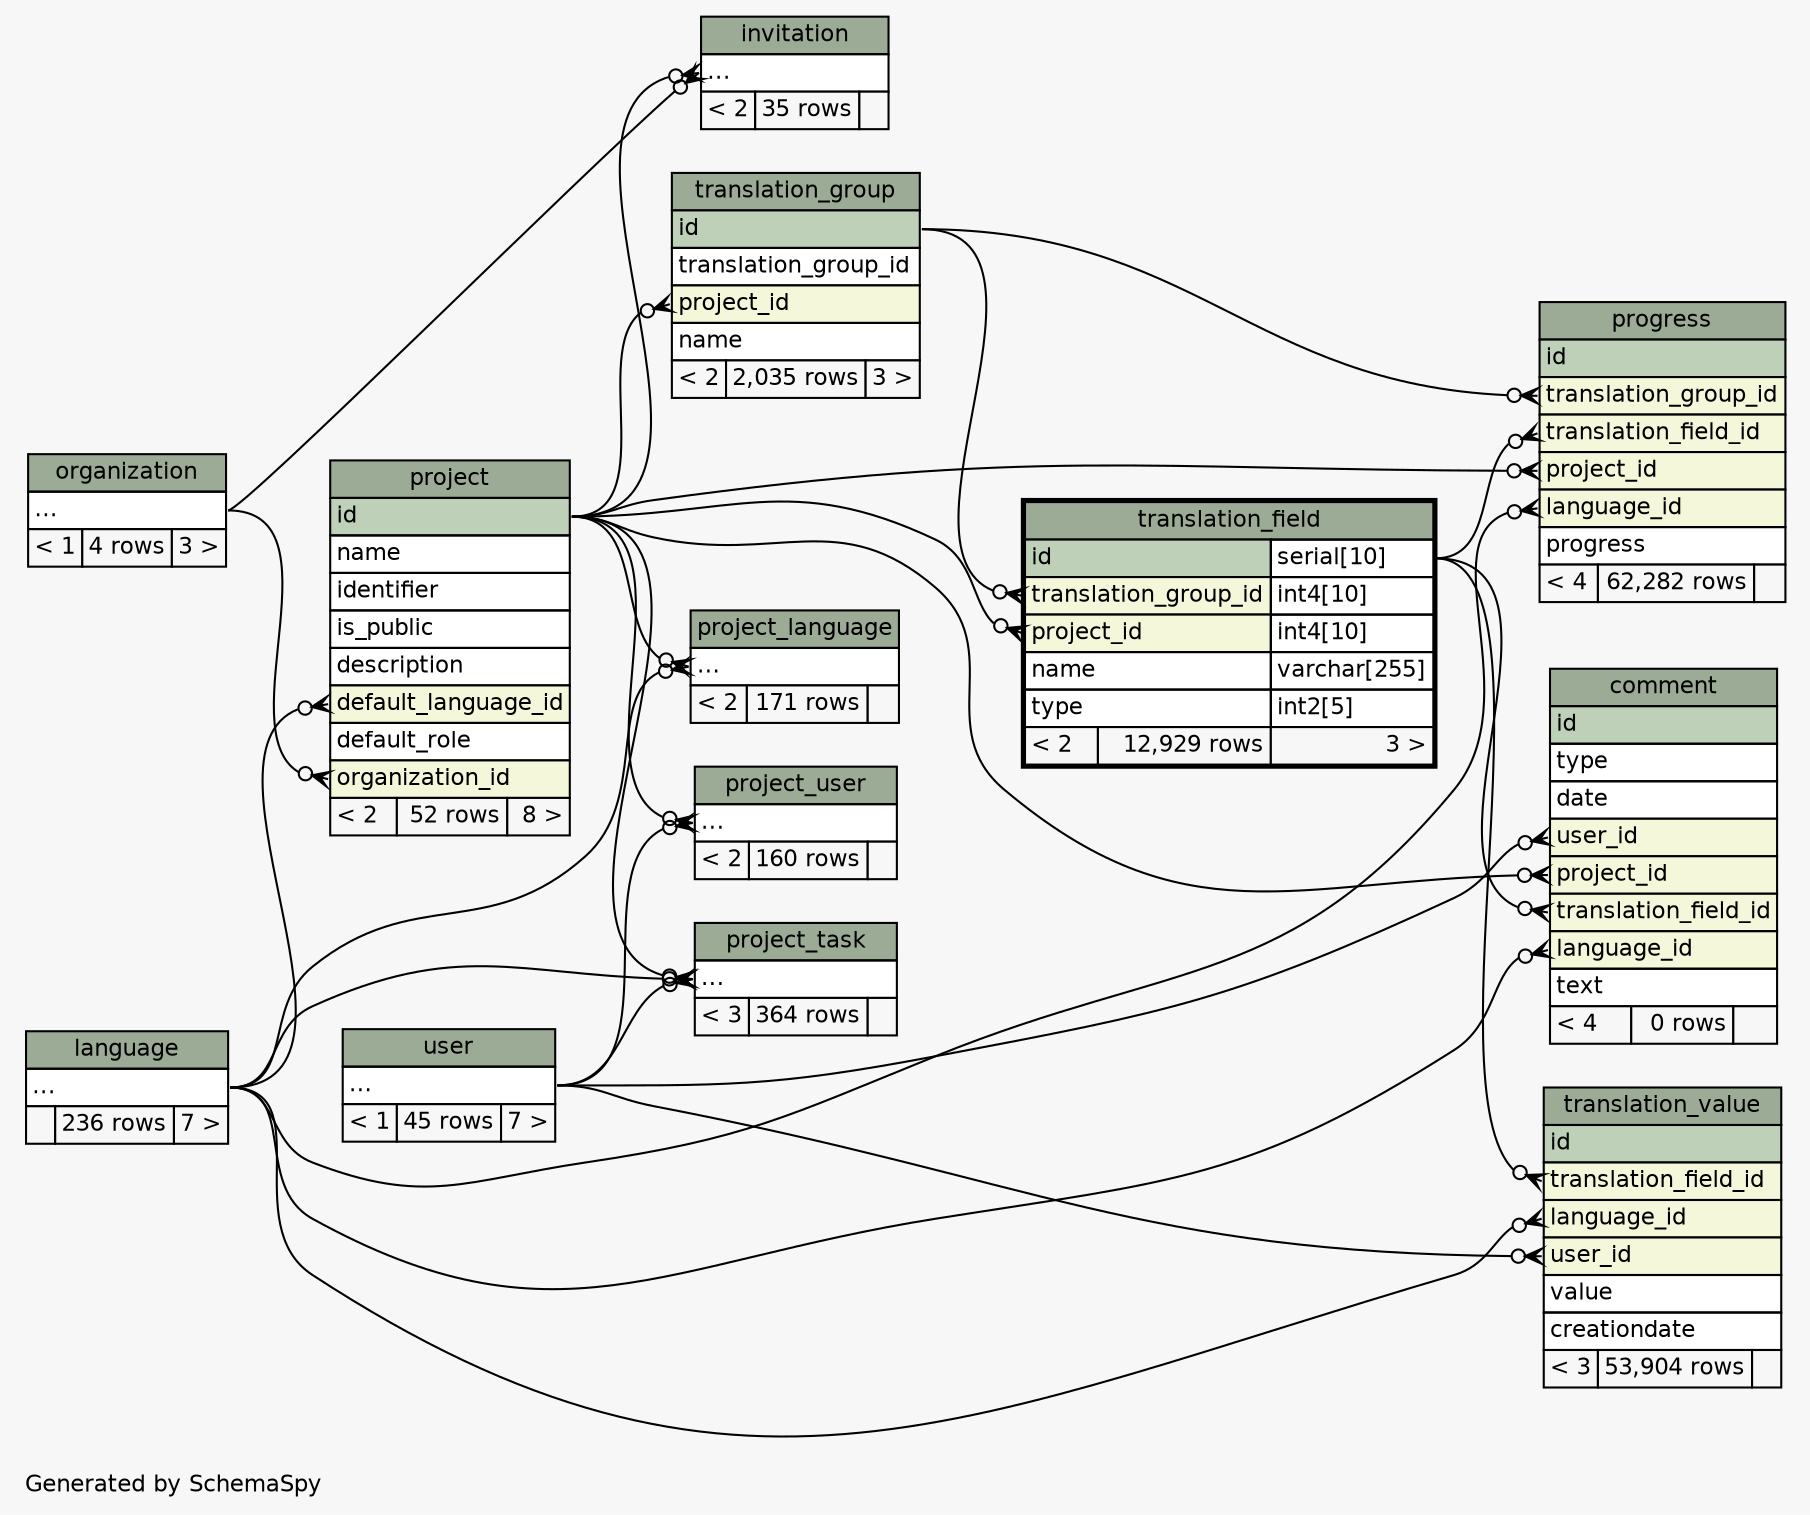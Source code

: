 // dot 2.38.0 on Mac OS X 10.11.3
// SchemaSpy rev 590
digraph "twoDegreesRelationshipsDiagram" {
  graph [
    rankdir="RL"
    bgcolor="#f7f7f7"
    label="\nGenerated by SchemaSpy"
    labeljust="l"
    nodesep="0.18"
    ranksep="0.46"
    fontname="Helvetica"
    fontsize="11"
  ];
  node [
    fontname="Helvetica"
    fontsize="11"
    shape="plaintext"
  ];
  edge [
    arrowsize="0.8"
  ];
  "comment":"language_id":w -> "language":"elipses":e [arrowhead=none dir=back arrowtail=crowodot];
  "comment":"project_id":w -> "project":"id":e [arrowhead=none dir=back arrowtail=crowodot];
  "comment":"translation_field_id":w -> "translation_field":"id.type":e [arrowhead=none dir=back arrowtail=crowodot];
  "comment":"user_id":w -> "user":"elipses":e [arrowhead=none dir=back arrowtail=crowodot];
  "invitation":"elipses":w -> "organization":"elipses":e [arrowhead=none dir=back arrowtail=crowodot];
  "invitation":"elipses":w -> "project":"id":e [arrowhead=none dir=back arrowtail=crowodot];
  "progress":"language_id":w -> "language":"elipses":e [arrowhead=none dir=back arrowtail=crowodot];
  "progress":"project_id":w -> "project":"id":e [arrowhead=none dir=back arrowtail=crowodot];
  "progress":"translation_field_id":w -> "translation_field":"id.type":e [arrowhead=none dir=back arrowtail=crowodot];
  "progress":"translation_group_id":w -> "translation_group":"id":e [arrowhead=none dir=back arrowtail=crowodot];
  "project":"default_language_id":w -> "language":"elipses":e [arrowhead=none dir=back arrowtail=crowodot];
  "project":"organization_id":w -> "organization":"elipses":e [arrowhead=none dir=back arrowtail=crowodot];
  "project_language":"elipses":w -> "language":"elipses":e [arrowhead=none dir=back arrowtail=crowodot];
  "project_language":"elipses":w -> "project":"id":e [arrowhead=none dir=back arrowtail=crowodot];
  "project_task":"elipses":w -> "language":"elipses":e [arrowhead=none dir=back arrowtail=crowodot];
  "project_task":"elipses":w -> "project":"id":e [arrowhead=none dir=back arrowtail=crowodot];
  "project_task":"elipses":w -> "user":"elipses":e [arrowhead=none dir=back arrowtail=crowodot];
  "project_user":"elipses":w -> "project":"id":e [arrowhead=none dir=back arrowtail=crowodot];
  "project_user":"elipses":w -> "user":"elipses":e [arrowhead=none dir=back arrowtail=crowodot];
  "translation_field":"project_id":w -> "project":"id":e [arrowhead=none dir=back arrowtail=crowodot];
  "translation_field":"translation_group_id":w -> "translation_group":"id":e [arrowhead=none dir=back arrowtail=crowodot];
  "translation_group":"project_id":w -> "project":"id":e [arrowhead=none dir=back arrowtail=crowodot];
  "translation_value":"language_id":w -> "language":"elipses":e [arrowhead=none dir=back arrowtail=crowodot];
  "translation_value":"translation_field_id":w -> "translation_field":"id.type":e [arrowhead=none dir=back arrowtail=crowodot];
  "translation_value":"user_id":w -> "user":"elipses":e [arrowhead=none dir=back arrowtail=crowodot];
  "comment" [
    label=<
    <TABLE BORDER="0" CELLBORDER="1" CELLSPACING="0" BGCOLOR="#ffffff">
      <TR><TD COLSPAN="3" BGCOLOR="#9bab96" ALIGN="CENTER">comment</TD></TR>
      <TR><TD PORT="id" COLSPAN="3" BGCOLOR="#bed1b8" ALIGN="LEFT">id</TD></TR>
      <TR><TD PORT="type" COLSPAN="3" ALIGN="LEFT">type</TD></TR>
      <TR><TD PORT="date" COLSPAN="3" ALIGN="LEFT">date</TD></TR>
      <TR><TD PORT="user_id" COLSPAN="3" BGCOLOR="#f4f7da" ALIGN="LEFT">user_id</TD></TR>
      <TR><TD PORT="project_id" COLSPAN="3" BGCOLOR="#f4f7da" ALIGN="LEFT">project_id</TD></TR>
      <TR><TD PORT="translation_field_id" COLSPAN="3" BGCOLOR="#f4f7da" ALIGN="LEFT">translation_field_id</TD></TR>
      <TR><TD PORT="language_id" COLSPAN="3" BGCOLOR="#f4f7da" ALIGN="LEFT">language_id</TD></TR>
      <TR><TD PORT="text" COLSPAN="3" ALIGN="LEFT">text</TD></TR>
      <TR><TD ALIGN="LEFT" BGCOLOR="#f7f7f7">&lt; 4</TD><TD ALIGN="RIGHT" BGCOLOR="#f7f7f7">0 rows</TD><TD ALIGN="RIGHT" BGCOLOR="#f7f7f7">  </TD></TR>
    </TABLE>>
    URL="comment.html"
    tooltip="comment"
  ];
  "invitation" [
    label=<
    <TABLE BORDER="0" CELLBORDER="1" CELLSPACING="0" BGCOLOR="#ffffff">
      <TR><TD COLSPAN="3" BGCOLOR="#9bab96" ALIGN="CENTER">invitation</TD></TR>
      <TR><TD PORT="elipses" COLSPAN="3" ALIGN="LEFT">...</TD></TR>
      <TR><TD ALIGN="LEFT" BGCOLOR="#f7f7f7">&lt; 2</TD><TD ALIGN="RIGHT" BGCOLOR="#f7f7f7">35 rows</TD><TD ALIGN="RIGHT" BGCOLOR="#f7f7f7">  </TD></TR>
    </TABLE>>
    URL="invitation.html"
    tooltip="invitation"
  ];
  "language" [
    label=<
    <TABLE BORDER="0" CELLBORDER="1" CELLSPACING="0" BGCOLOR="#ffffff">
      <TR><TD COLSPAN="3" BGCOLOR="#9bab96" ALIGN="CENTER">language</TD></TR>
      <TR><TD PORT="elipses" COLSPAN="3" ALIGN="LEFT">...</TD></TR>
      <TR><TD ALIGN="LEFT" BGCOLOR="#f7f7f7">  </TD><TD ALIGN="RIGHT" BGCOLOR="#f7f7f7">236 rows</TD><TD ALIGN="RIGHT" BGCOLOR="#f7f7f7">7 &gt;</TD></TR>
    </TABLE>>
    URL="language.html"
    tooltip="language"
  ];
  "organization" [
    label=<
    <TABLE BORDER="0" CELLBORDER="1" CELLSPACING="0" BGCOLOR="#ffffff">
      <TR><TD COLSPAN="3" BGCOLOR="#9bab96" ALIGN="CENTER">organization</TD></TR>
      <TR><TD PORT="elipses" COLSPAN="3" ALIGN="LEFT">...</TD></TR>
      <TR><TD ALIGN="LEFT" BGCOLOR="#f7f7f7">&lt; 1</TD><TD ALIGN="RIGHT" BGCOLOR="#f7f7f7">4 rows</TD><TD ALIGN="RIGHT" BGCOLOR="#f7f7f7">3 &gt;</TD></TR>
    </TABLE>>
    URL="organization.html"
    tooltip="organization"
  ];
  "progress" [
    label=<
    <TABLE BORDER="0" CELLBORDER="1" CELLSPACING="0" BGCOLOR="#ffffff">
      <TR><TD COLSPAN="3" BGCOLOR="#9bab96" ALIGN="CENTER">progress</TD></TR>
      <TR><TD PORT="id" COLSPAN="3" BGCOLOR="#bed1b8" ALIGN="LEFT">id</TD></TR>
      <TR><TD PORT="translation_group_id" COLSPAN="3" BGCOLOR="#f4f7da" ALIGN="LEFT">translation_group_id</TD></TR>
      <TR><TD PORT="translation_field_id" COLSPAN="3" BGCOLOR="#f4f7da" ALIGN="LEFT">translation_field_id</TD></TR>
      <TR><TD PORT="project_id" COLSPAN="3" BGCOLOR="#f4f7da" ALIGN="LEFT">project_id</TD></TR>
      <TR><TD PORT="language_id" COLSPAN="3" BGCOLOR="#f4f7da" ALIGN="LEFT">language_id</TD></TR>
      <TR><TD PORT="progress" COLSPAN="3" ALIGN="LEFT">progress</TD></TR>
      <TR><TD ALIGN="LEFT" BGCOLOR="#f7f7f7">&lt; 4</TD><TD ALIGN="RIGHT" BGCOLOR="#f7f7f7">62,282 rows</TD><TD ALIGN="RIGHT" BGCOLOR="#f7f7f7">  </TD></TR>
    </TABLE>>
    URL="progress.html"
    tooltip="progress"
  ];
  "project" [
    label=<
    <TABLE BORDER="0" CELLBORDER="1" CELLSPACING="0" BGCOLOR="#ffffff">
      <TR><TD COLSPAN="3" BGCOLOR="#9bab96" ALIGN="CENTER">project</TD></TR>
      <TR><TD PORT="id" COLSPAN="3" BGCOLOR="#bed1b8" ALIGN="LEFT">id</TD></TR>
      <TR><TD PORT="name" COLSPAN="3" ALIGN="LEFT">name</TD></TR>
      <TR><TD PORT="identifier" COLSPAN="3" ALIGN="LEFT">identifier</TD></TR>
      <TR><TD PORT="is_public" COLSPAN="3" ALIGN="LEFT">is_public</TD></TR>
      <TR><TD PORT="description" COLSPAN="3" ALIGN="LEFT">description</TD></TR>
      <TR><TD PORT="default_language_id" COLSPAN="3" BGCOLOR="#f4f7da" ALIGN="LEFT">default_language_id</TD></TR>
      <TR><TD PORT="default_role" COLSPAN="3" ALIGN="LEFT">default_role</TD></TR>
      <TR><TD PORT="organization_id" COLSPAN="3" BGCOLOR="#f4f7da" ALIGN="LEFT">organization_id</TD></TR>
      <TR><TD ALIGN="LEFT" BGCOLOR="#f7f7f7">&lt; 2</TD><TD ALIGN="RIGHT" BGCOLOR="#f7f7f7">52 rows</TD><TD ALIGN="RIGHT" BGCOLOR="#f7f7f7">8 &gt;</TD></TR>
    </TABLE>>
    URL="project.html"
    tooltip="project"
  ];
  "project_language" [
    label=<
    <TABLE BORDER="0" CELLBORDER="1" CELLSPACING="0" BGCOLOR="#ffffff">
      <TR><TD COLSPAN="3" BGCOLOR="#9bab96" ALIGN="CENTER">project_language</TD></TR>
      <TR><TD PORT="elipses" COLSPAN="3" ALIGN="LEFT">...</TD></TR>
      <TR><TD ALIGN="LEFT" BGCOLOR="#f7f7f7">&lt; 2</TD><TD ALIGN="RIGHT" BGCOLOR="#f7f7f7">171 rows</TD><TD ALIGN="RIGHT" BGCOLOR="#f7f7f7">  </TD></TR>
    </TABLE>>
    URL="project_language.html"
    tooltip="project_language"
  ];
  "project_task" [
    label=<
    <TABLE BORDER="0" CELLBORDER="1" CELLSPACING="0" BGCOLOR="#ffffff">
      <TR><TD COLSPAN="3" BGCOLOR="#9bab96" ALIGN="CENTER">project_task</TD></TR>
      <TR><TD PORT="elipses" COLSPAN="3" ALIGN="LEFT">...</TD></TR>
      <TR><TD ALIGN="LEFT" BGCOLOR="#f7f7f7">&lt; 3</TD><TD ALIGN="RIGHT" BGCOLOR="#f7f7f7">364 rows</TD><TD ALIGN="RIGHT" BGCOLOR="#f7f7f7">  </TD></TR>
    </TABLE>>
    URL="project_task.html"
    tooltip="project_task"
  ];
  "project_user" [
    label=<
    <TABLE BORDER="0" CELLBORDER="1" CELLSPACING="0" BGCOLOR="#ffffff">
      <TR><TD COLSPAN="3" BGCOLOR="#9bab96" ALIGN="CENTER">project_user</TD></TR>
      <TR><TD PORT="elipses" COLSPAN="3" ALIGN="LEFT">...</TD></TR>
      <TR><TD ALIGN="LEFT" BGCOLOR="#f7f7f7">&lt; 2</TD><TD ALIGN="RIGHT" BGCOLOR="#f7f7f7">160 rows</TD><TD ALIGN="RIGHT" BGCOLOR="#f7f7f7">  </TD></TR>
    </TABLE>>
    URL="project_user.html"
    tooltip="project_user"
  ];
  "translation_field" [
    label=<
    <TABLE BORDER="2" CELLBORDER="1" CELLSPACING="0" BGCOLOR="#ffffff">
      <TR><TD COLSPAN="3" BGCOLOR="#9bab96" ALIGN="CENTER">translation_field</TD></TR>
      <TR><TD PORT="id" COLSPAN="2" BGCOLOR="#bed1b8" ALIGN="LEFT">id</TD><TD PORT="id.type" ALIGN="LEFT">serial[10]</TD></TR>
      <TR><TD PORT="translation_group_id" COLSPAN="2" BGCOLOR="#f4f7da" ALIGN="LEFT">translation_group_id</TD><TD PORT="translation_group_id.type" ALIGN="LEFT">int4[10]</TD></TR>
      <TR><TD PORT="project_id" COLSPAN="2" BGCOLOR="#f4f7da" ALIGN="LEFT">project_id</TD><TD PORT="project_id.type" ALIGN="LEFT">int4[10]</TD></TR>
      <TR><TD PORT="name" COLSPAN="2" ALIGN="LEFT">name</TD><TD PORT="name.type" ALIGN="LEFT">varchar[255]</TD></TR>
      <TR><TD PORT="type" COLSPAN="2" ALIGN="LEFT">type</TD><TD PORT="type.type" ALIGN="LEFT">int2[5]</TD></TR>
      <TR><TD ALIGN="LEFT" BGCOLOR="#f7f7f7">&lt; 2</TD><TD ALIGN="RIGHT" BGCOLOR="#f7f7f7">12,929 rows</TD><TD ALIGN="RIGHT" BGCOLOR="#f7f7f7">3 &gt;</TD></TR>
    </TABLE>>
    URL="translation_field.html"
    tooltip="translation_field"
  ];
  "translation_group" [
    label=<
    <TABLE BORDER="0" CELLBORDER="1" CELLSPACING="0" BGCOLOR="#ffffff">
      <TR><TD COLSPAN="3" BGCOLOR="#9bab96" ALIGN="CENTER">translation_group</TD></TR>
      <TR><TD PORT="id" COLSPAN="3" BGCOLOR="#bed1b8" ALIGN="LEFT">id</TD></TR>
      <TR><TD PORT="translation_group_id" COLSPAN="3" ALIGN="LEFT">translation_group_id</TD></TR>
      <TR><TD PORT="project_id" COLSPAN="3" BGCOLOR="#f4f7da" ALIGN="LEFT">project_id</TD></TR>
      <TR><TD PORT="name" COLSPAN="3" ALIGN="LEFT">name</TD></TR>
      <TR><TD ALIGN="LEFT" BGCOLOR="#f7f7f7">&lt; 2</TD><TD ALIGN="RIGHT" BGCOLOR="#f7f7f7">2,035 rows</TD><TD ALIGN="RIGHT" BGCOLOR="#f7f7f7">3 &gt;</TD></TR>
    </TABLE>>
    URL="translation_group.html"
    tooltip="translation_group"
  ];
  "translation_value" [
    label=<
    <TABLE BORDER="0" CELLBORDER="1" CELLSPACING="0" BGCOLOR="#ffffff">
      <TR><TD COLSPAN="3" BGCOLOR="#9bab96" ALIGN="CENTER">translation_value</TD></TR>
      <TR><TD PORT="id" COLSPAN="3" BGCOLOR="#bed1b8" ALIGN="LEFT">id</TD></TR>
      <TR><TD PORT="translation_field_id" COLSPAN="3" BGCOLOR="#f4f7da" ALIGN="LEFT">translation_field_id</TD></TR>
      <TR><TD PORT="language_id" COLSPAN="3" BGCOLOR="#f4f7da" ALIGN="LEFT">language_id</TD></TR>
      <TR><TD PORT="user_id" COLSPAN="3" BGCOLOR="#f4f7da" ALIGN="LEFT">user_id</TD></TR>
      <TR><TD PORT="value" COLSPAN="3" ALIGN="LEFT">value</TD></TR>
      <TR><TD PORT="creationdate" COLSPAN="3" ALIGN="LEFT">creationdate</TD></TR>
      <TR><TD ALIGN="LEFT" BGCOLOR="#f7f7f7">&lt; 3</TD><TD ALIGN="RIGHT" BGCOLOR="#f7f7f7">53,904 rows</TD><TD ALIGN="RIGHT" BGCOLOR="#f7f7f7">  </TD></TR>
    </TABLE>>
    URL="translation_value.html"
    tooltip="translation_value"
  ];
  "user" [
    label=<
    <TABLE BORDER="0" CELLBORDER="1" CELLSPACING="0" BGCOLOR="#ffffff">
      <TR><TD COLSPAN="3" BGCOLOR="#9bab96" ALIGN="CENTER">user</TD></TR>
      <TR><TD PORT="elipses" COLSPAN="3" ALIGN="LEFT">...</TD></TR>
      <TR><TD ALIGN="LEFT" BGCOLOR="#f7f7f7">&lt; 1</TD><TD ALIGN="RIGHT" BGCOLOR="#f7f7f7">45 rows</TD><TD ALIGN="RIGHT" BGCOLOR="#f7f7f7">7 &gt;</TD></TR>
    </TABLE>>
    URL="user.html"
    tooltip="user"
  ];
}
